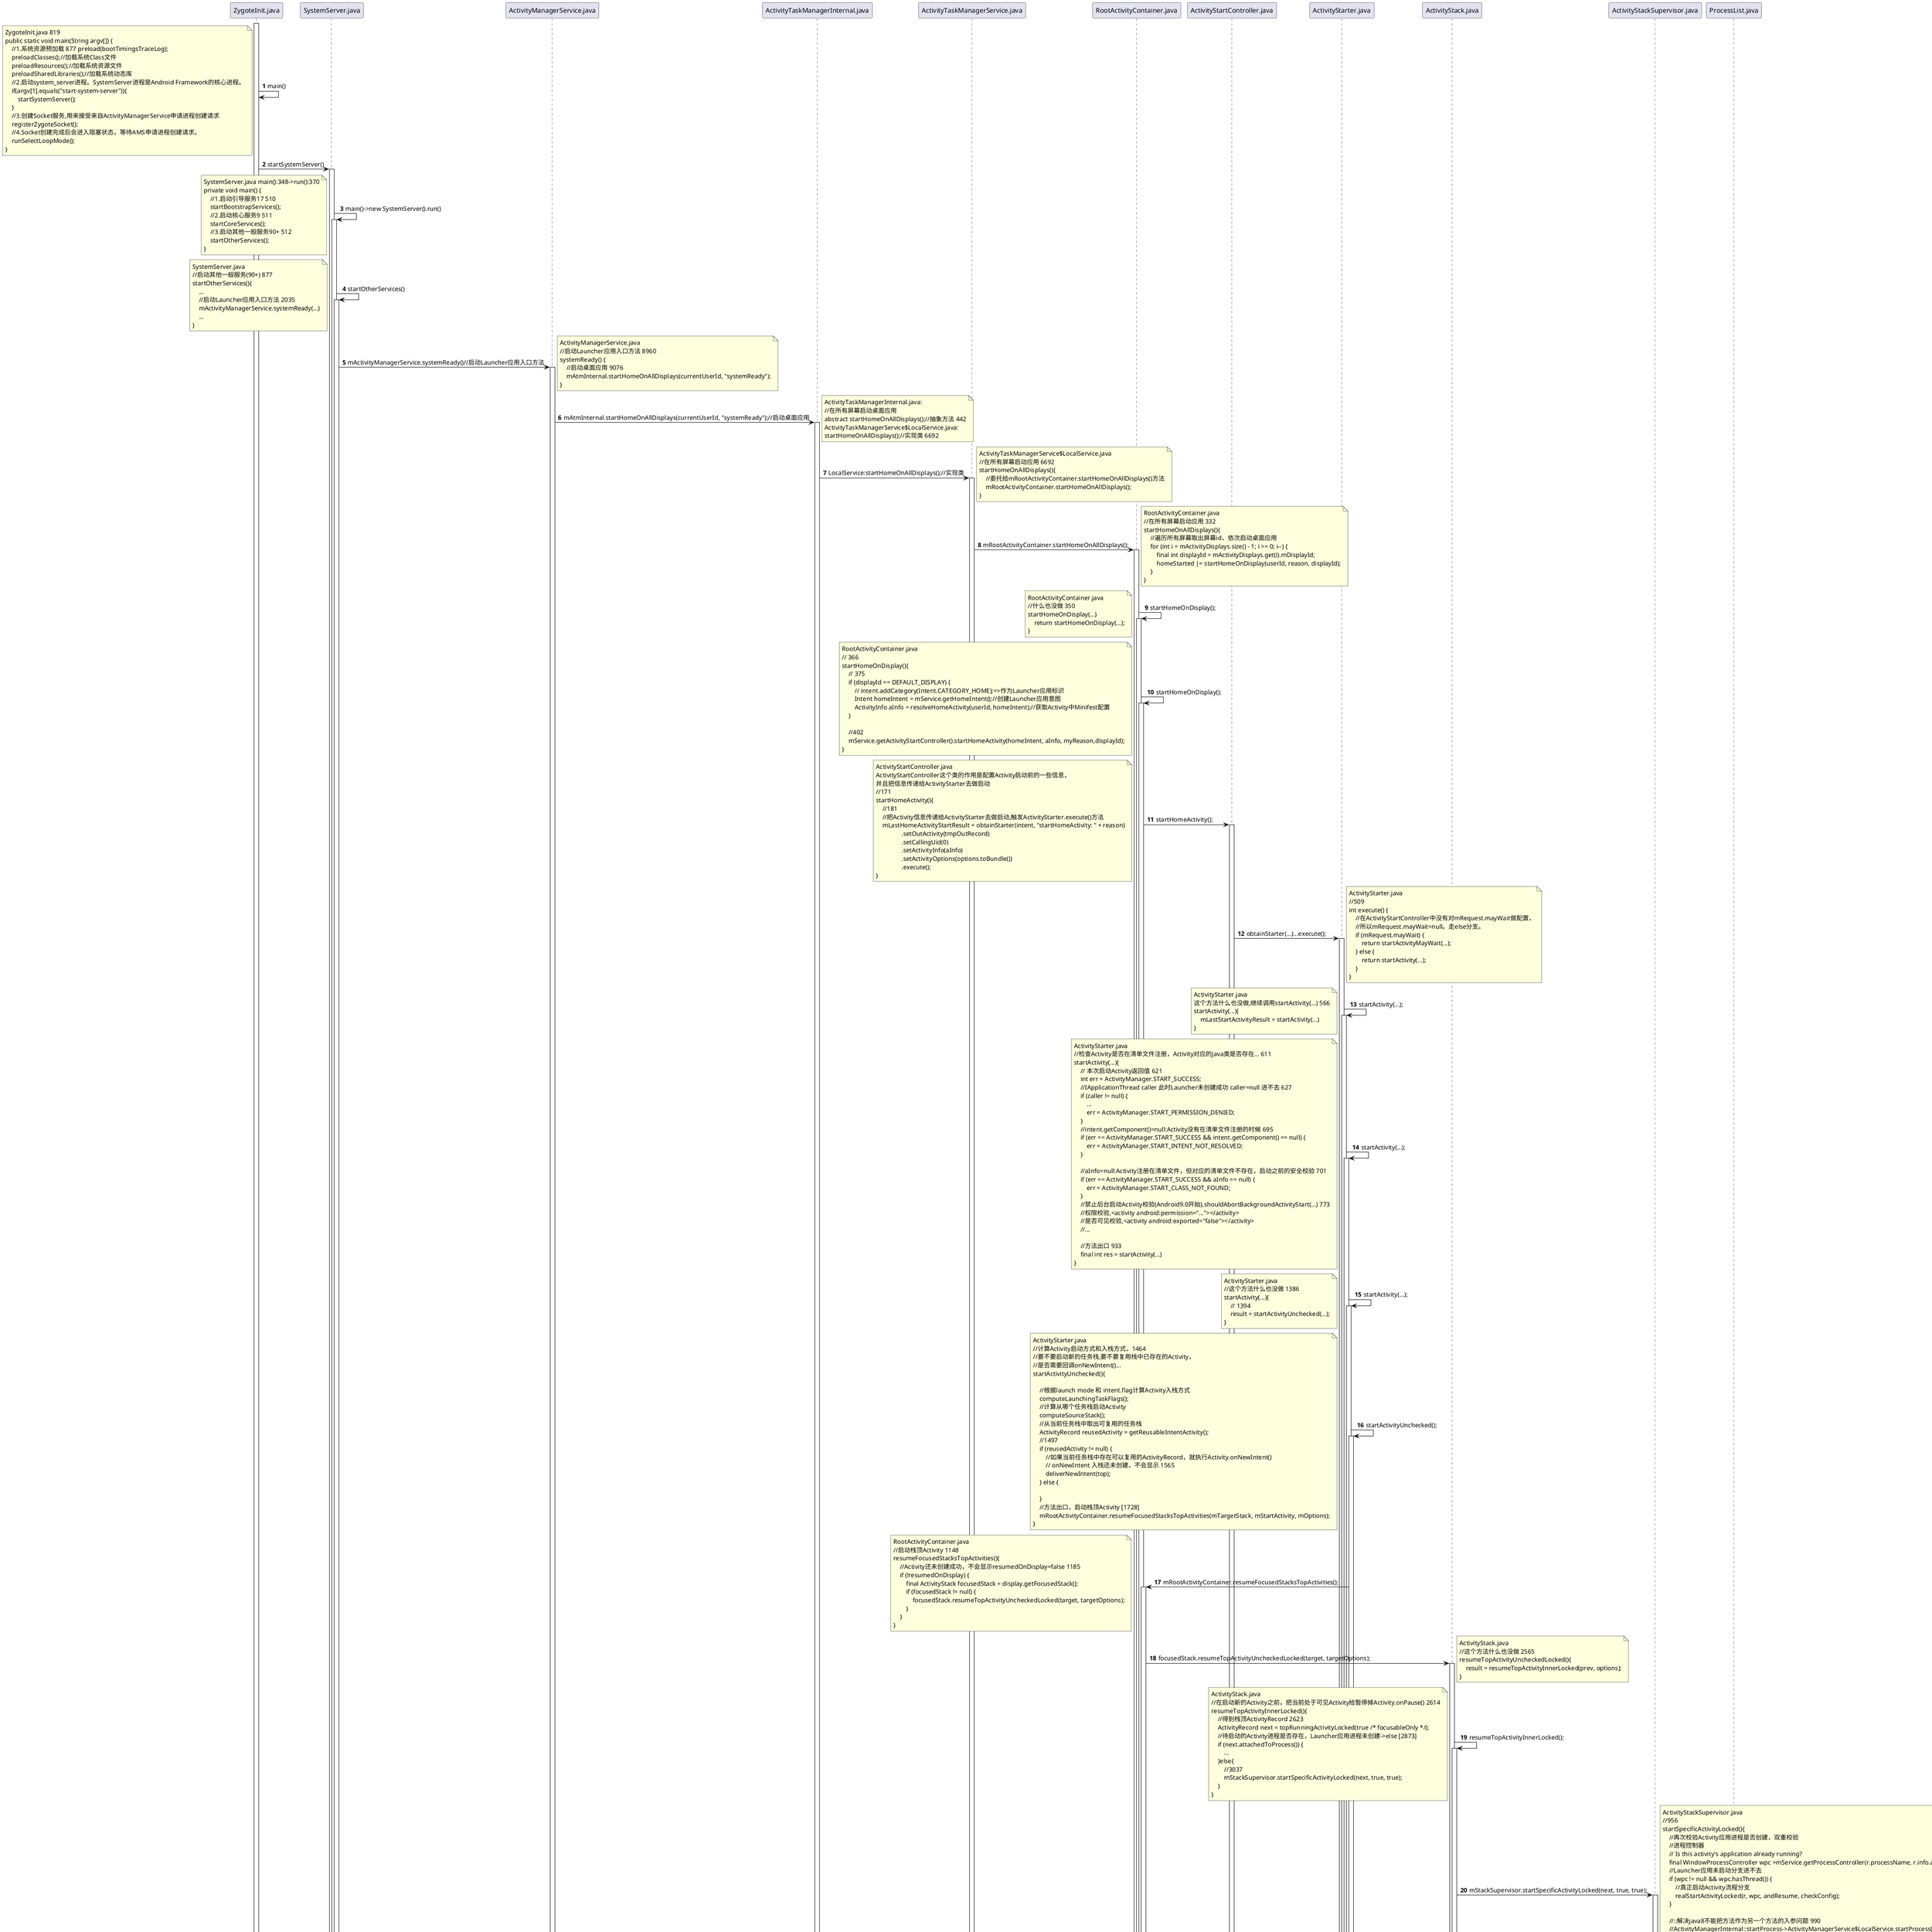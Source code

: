 @startuml
'https://plantuml.com/sequence-diagram

autonumber

activate ZygoteInit.java
ZygoteInit.java -> ZygoteInit.java: main()
note left
ZygoteInit.java 819
public static void main(String argv[]) {
    //1.系统资源预加载 877 preload(bootTimingsTraceLog);
    preloadClasses();//加载系统Class文件
    preloadResources();//加载系统资源文件
    preloadSharedLibraries();//加载系统动态库
    //2.启动system_server进程。SystemServer进程是Android Framework的核心进程。
    if(argv[1].equals("start-system-server")){
        startSystemServer();
    }
    //3.创建Socket服务,用来接受来自ActivityManagerService申请进程创建请求
    registerZygoteSocket();
    //4.Socket创建完成后会进入阻塞状态，等待AMS申请进程创建请求。
    runSelectLoopMode();
}
end note

ZygoteInit.java -> SystemServer.java: startSystemServer()
activate SystemServer.java

SystemServer.java -> SystemServer.java:  main()->new SystemServer().run()
activate SystemServer.java
note left
SystemServer.java main():348->run():370
private void main() {
    //1.启动引导服务17 510
    startBootstrapServices();
    //2.启动核心服务9 511
    startCoreServices();
    //3.启动其他一般服务90+ 512
    startOtherServices();
}
end note

SystemServer.java -> SystemServer.java:  startOtherServices()
activate SystemServer.java
note left
SystemServer.java
//启动其他一般服务(90+) 877
startOtherServices(){
    ...
    //启动Launcher应用入口方法 2035
    mActivityManagerService.systemReady(...)
    ...
}
end note

SystemServer.java -> ActivityManagerService.java:  mActivityManagerService.systemReady()//启动Launcher应用入口方法
activate ActivityManagerService.java
note right
ActivityManagerService.java
//启动Launcher应用入口方法 8960
systemReady() {
    //启动桌面应用 9076
    mAtmInternal.startHomeOnAllDisplays(currentUserId, "systemReady");
}
end note

ActivityManagerService.java -> ActivityTaskManagerInternal.java:  mAtmInternal.startHomeOnAllDisplays(currentUserId, "systemReady");//启动桌面应用
activate ActivityTaskManagerInternal.java
note right
 ActivityTaskManagerInternal.java:
 //在所有屏幕启动桌面应用
 abstract startHomeOnAllDisplays();//抽象方法 442
 ActivityTaskManagerService$LocalService.java:
 startHomeOnAllDisplays();//实现类 6692
end note

ActivityTaskManagerInternal.java -> ActivityTaskManagerService.java:  LocalService:startHomeOnAllDisplays();//实现类
activate ActivityTaskManagerService.java
note right
ActivityTaskManagerService$LocalService.java
//在所有屏幕启动应用 6692
startHomeOnAllDisplays(){
    //委托给mRootActivityContainer.startHomeOnAllDisplays()方法
    mRootActivityContainer.startHomeOnAllDisplays();
}
end note

ActivityTaskManagerService.java -> RootActivityContainer.java:  mRootActivityContainer.startHomeOnAllDisplays();
activate RootActivityContainer.java
note right
RootActivityContainer.java
//在所有屏幕启动应用 332
startHomeOnAllDisplays(){
    //遍历所有屏幕取出屏幕id，依次启动桌面应用
    for (int i = mActivityDisplays.size() - 1; i >= 0; i--) {
        final int displayId = mActivityDisplays.get(i).mDisplayId;
        homeStarted |= startHomeOnDisplay(userId, reason, displayId);
    }
}
end note

RootActivityContainer.java -> RootActivityContainer.java:  startHomeOnDisplay();
activate RootActivityContainer.java
note left
RootActivityContainer.java
//什么也没做 350
startHomeOnDisplay(...)
    return startHomeOnDisplay(...);
}
end note

RootActivityContainer.java -> RootActivityContainer.java:  startHomeOnDisplay();
activate RootActivityContainer.java
note left
RootActivityContainer.java
// 366
startHomeOnDisplay(){
    // 375
    if (displayId == DEFAULT_DISPLAY) {
        // intent.addCategory(Intent.CATEGORY_HOME);=>作为Launcher应用标识
        Intent homeIntent = mService.getHomeIntent();//创建Launcher应用意图
        ActivityInfo aInfo = resolveHomeActivity(userId, homeIntent);//获取Activity中Minifest配置
    }

    //402
    mService.getActivityStartController().startHomeActivity(homeIntent, aInfo, myReason,displayId);
}
end note

RootActivityContainer.java -> ActivityStartController.java:  startHomeActivity();
activate ActivityStartController.java
note left
ActivityStartController.java
ActivityStartController这个类的作用是配置Activity启动前的一些信息，
并且把信息传递给ActivityStarter去做启动
//171
startHomeActivity(){
    //181
    //把Activity信息传递给ActivityStarter去做启动,触发ActivityStarter.execute()方法
    mLastHomeActivityStartResult = obtainStarter(intent, "startHomeActivity: " + reason)
                .setOutActivity(tmpOutRecord)
                .setCallingUid(0)
                .setActivityInfo(aInfo)
                .setActivityOptions(options.toBundle())
                .execute();
}
end note

ActivityStartController.java -> ActivityStarter.java:  obtainStarter(...)...execute();
activate ActivityStarter.java
note right
ActivityStarter.java
//509
int execute() {
    //在ActivityStartController中没有对mRequest.mayWait做配置，
    //所以mRequest.mayWait=null。走else分支。
    if (mRequest.mayWait) {
        return startActivityMayWait(...);
    } else {
        return startActivity(...);
    }
}
end note

ActivityStarter.java -> ActivityStarter.java:  startActivity(...);
activate ActivityStarter.java
note left
ActivityStarter.java
这个方法什么也没做,继续调用startActivity(...) 566
startActivity(...){
    mLastStartActivityResult = startActivity(...)
}
end note

ActivityStarter.java -> ActivityStarter.java:  startActivity(...);
activate ActivityStarter.java
note left
ActivityStarter.java
//检查Activity是否在清单文件注册，Activity对应的java类是否存在... 611
startActivity(...){
    // 本次启动Activity返回值 621
    int err = ActivityManager.START_SUCCESS;
    //IApplicationThread caller 此时Launcher未创建成功 caller=null 进不去 627
    if (caller != null) {
        ...
        err = ActivityManager.START_PERMISSION_DENIED;
    }
    //intent.getComponent()=null:Activity没有在清单文件注册的时候 695
    if (err == ActivityManager.START_SUCCESS && intent.getComponent() == null) {
        err = ActivityManager.START_INTENT_NOT_RESOLVED;
    }

    //aInfo=null:Activity注册在清单文件，但对应的清单文件不存在，启动之前的安全校验 701
    if (err == ActivityManager.START_SUCCESS && aInfo == null) {
        err = ActivityManager.START_CLASS_NOT_FOUND;
    }
    //禁止后台启动Activity校验(Android9.0开始),shouldAbortBackgroundActivityStart(...) 773
    //权限校验,<activity android:permission="..."></activity>
    //是否可见校验,<activity android:exported="false"></activity>
    //...

    //方法出口 933
    final int res = startActivity(...)
}
end note

ActivityStarter.java -> ActivityStarter.java:  startActivity(...);
activate ActivityStarter.java
note left
ActivityStarter.java
//这个方法什么也没做 1386
startActivity(...){
    // 1394
    result = startActivityUnchecked(...);
}
end note

ActivityStarter.java -> ActivityStarter.java:  startActivityUnchecked();
activate ActivityStarter.java
note left
ActivityStarter.java
//计算Activity启动方式和入栈方式，1464
//要不要启动新的任务栈,要不要复用栈中已存在的Activity，
//是否需要回调onNewIntent()...
startActivityUnchecked(){

    //根据launch mode 和 intent.flag计算Activity入栈方式
    computeLaunchingTaskFlags();
    //计算从哪个任务栈启动Activity
    computeSourceStack();
    //从当前任务栈中取出可复用的任务栈
    ActivityRecord reusedActivity = getReusableIntentActivity();
    //1497
    if (reusedActivity != null) {
        //如果当前任务栈中存在可以复用的ActivityRecord，就执行Activity.onNewIntent()
        // onNewIntent 入栈还未创建，不会显示 1565
        deliverNewIntent(top);
    } else {

    }
    //方法出口，启动栈顶Activity [1728]
    mRootActivityContainer.resumeFocusedStacksTopActivities(mTargetStack, mStartActivity, mOptions);
}
end note

ActivityStarter.java -> RootActivityContainer.java:  mRootActivityContainer.resumeFocusedStacksTopActivities();
'deactivate ActivityStarter.java
'deactivate ActivityStarter.java
'deactivate ActivityStarter.java
'deactivate ActivityStarter.java
'deactivate ActivityStarter.java
activate RootActivityContainer.java
note left
RootActivityContainer.java
//启动栈顶Activity 1148
resumeFocusedStacksTopActivities(){
    //Activity还未创建成功，不会显示resumedOnDisplay=false 1185
    if (!resumedOnDisplay) {
        final ActivityStack focusedStack = display.getFocusedStack();
        if (focusedStack != null) {
            focusedStack.resumeTopActivityUncheckedLocked(target, targetOptions);
        }
    }
}
end note

RootActivityContainer.java -> ActivityStack.java:  focusedStack.resumeTopActivityUncheckedLocked(target, targetOptions);
activate ActivityStack.java
note right
ActivityStack.java
//这个方法什么也没做 2565
resumeTopActivityUncheckedLocked(){
    result = resumeTopActivityInnerLocked(prev, options);
}
end note

ActivityStack.java -> ActivityStack.java:  resumeTopActivityInnerLocked();
activate ActivityStack.java
note left
ActivityStack.java
//在启动新的Activity之前，把当前处于可见Activity给暂停掉Activity.onPause() 2614
resumeTopActivityInnerLocked(){
    //得到栈顶ActivityRecord 2623
    ActivityRecord next = topRunningActivityLocked(true /* focusableOnly */);
    //待启动的Activity进程是否存在，Launcher应用进程未创建->else [2873]
    if (next.attachedToProcess()) {
        ...
    }else{
        //3037
        mStackSupervisor.startSpecificActivityLocked(next, true, true);
    }
}
end note

ActivityStack.java -> ActivityStackSupervisor.java:  mStackSupervisor.startSpecificActivityLocked(next, true, true);
activate ActivityStackSupervisor.java
note right
ActivityStackSupervisor.java
//956
startSpecificActivityLocked(){
    //再次校验Activity应用进程是否创建，双重校验
    //进程控制器
    // Is this activity's application already running?
    final WindowProcessController wpc =mService.getProcessController(r.processName, r.info.applicationInfo.uid);
    //Launcher应用未启动分支进不去
    if (wpc != null && wpc.hasThread()) {
        //真正启动Activity流程分支
        realStartActivityLocked(r, wpc, andResume, checkConfig);
    }

    //::解决java8不能把方法作为另一个方法的入参问题 990
    //ActivityManagerInternal::startProcess->ActivityManagerService$LocalService.startProcess()
    final Message msg = PooledLambda.obtainMessage(
            ActivityManagerInternal::startProcess, mService.mAmInternal, r.processName,
            r.info.applicationInfo, knownToBeDead, "activity", r.intent.getComponent());
    mService.mH.sendMessage(msg);
}
end note

ActivityStackSupervisor.java -> ActivityManagerService.java:   LocalService:ActivityManagerInternal::startProcess
deactivate ActivityStackSupervisor.java
activate ActivityManagerService.java
note left
ActivityManagerService$LocalService.java
//这个方法什么也没做 [18400]
startProcess(){
    startProcessLocked(...)
}
end note

ActivityManagerService.java -> ActivityManagerService.java:   startProcessLocked()
activate ActivityManagerService.java
note left
ActivityManagerService.java
这个方法什么也没做 3022
startProcessLocked(...){
    // 把进程创建工作委派给processList，
    // 老版本中进程创建是在AMS中，由于AMS过于臃肿，将其改造。
    // ProcessList专门负责进程创建
    return mProcessList.startProcessLocked(...);
}
end note

ActivityManagerService.java -> ProcessList.java:   mProcessList.startProcessLocked()
activate ProcessList.java
note right
ProcessList.java
//有一个非常重要参数entryPoint [1619]
//创建进程时强制指定entryPoint="android.app.ActivityThread",
//进程创建完成以后新进程入口，所有Android应用的入口是ActivityThread，并不是Application
final String entryPoint = "android.app.ActivityThread";

//进程创建之前配置必要参数，如：API类型，版本号。 1849
startProcessLocked(){
    //1953->1842
    final boolean success = startProcessLocked(app, hostingRecord, abiOverride);
}
//1842
startProcessLocked(){
    //1844->1428
    return startProcessLocked(...);
}
//1428
startProcessLocked(...){
    //1621->1640
    return startProcessLocked(...);
}
//1640
startProcessLocked(...){
    //1689->1798
    final Process.ProcessStartResult startResult = startProcess(...);
}

//创建进程完毕以后进入ZygoteProcess，此时还处于SystemServer进程
//ZygoteProcess作用是创建本地Socket连接对象并且连接Zygote进程Socket服务。
//openZygoteSocketIfNeeded(abi)创建本地Socket对象并且连接Zygote进程Socket服务。然后通过字符输入流把创建进程必备参数发送过去
//进程创建完毕后根据新进程传递的入口类由ZygoteInit反射执行。下面进入安卓应用进程入口类ActivityThread
ZygoteProcess.java
zygoteSendArgsAndGetResult(openZygoteSocketIfNeeded(abi),useUsapPool,argsForZygote);
end note

ProcessList.java -> ProcessList.java:   final Process.ProcessStartResult startResult = startProcess(...);
activate ProcessList.java
note left
ProcessList.java
//1798
startProcess(){
    //[1816]
    startResult = appZygote.getProcess().start(...)
}
end note

ProcessList.java -> ZygoteProcess.java:   final Process.ProcessStartResult startResult = appZygote.getProcess().start()
activate ZygoteProcess.java
note right
ZygoteProcess.java
ZygoteProcess作用是创建本地Socket连接对象并且连接Zygote进程Socket服务。
//314
start(...){
    //333->541
    return startViaZygote(...);
}
end note

ZygoteProcess.java -> ZygoteProcess.java:   startViaZygote()
activate ZygoteProcess.java
note left
ZygoteProcess.java
//541
startViaZygote(){
    synchronized(mLock) {
        // openZygoteSocketIfNeeded(abi)
        //创建本地Socket对象连接Zygote进程Socket服务，
        //然后通过字符输入流把创建进程必备参数发送过去,
        //进程创建后会根据新进程的入口类由ZygoteInit反射执行，
        //下面就到了Android应用入口类ActvityThread。至此Launcher进程启动流程分析完毕。
        //635
        return zygoteSendArgsAndGetResult(openZygoteSocketIfNeeded(abi),useUsapPool,argsForZygote);
    }
}
end note

@enduml